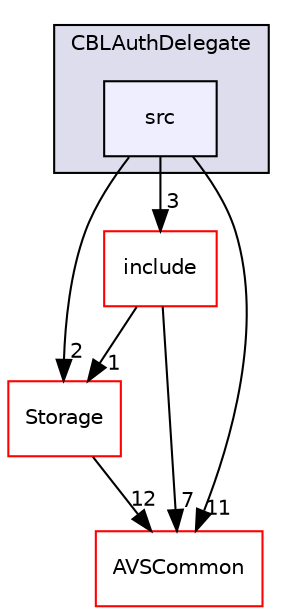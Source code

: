 digraph "/workplace/avs-device-sdk/SampleApp/Authorization/CBLAuthDelegate/src" {
  compound=true
  node [ fontsize="10", fontname="Helvetica"];
  edge [ labelfontsize="10", labelfontname="Helvetica"];
  subgraph clusterdir_394d140097375e95b03f61a9aaebbe14 {
    graph [ bgcolor="#ddddee", pencolor="black", label="CBLAuthDelegate" fontname="Helvetica", fontsize="10", URL="dir_394d140097375e95b03f61a9aaebbe14.html"]
  dir_84a78700764e47b4a66040dc2a64606c [shape=box, label="src", style="filled", fillcolor="#eeeeff", pencolor="black", URL="dir_84a78700764e47b4a66040dc2a64606c.html"];
  }
  dir_9dd8d0f9a49957230a9490745c7e4f43 [shape=box label="include" fillcolor="white" style="filled" color="red" URL="dir_9dd8d0f9a49957230a9490745c7e4f43.html"];
  dir_d29c5f5a2915d6c5388c9daae4f109c7 [shape=box label="Storage" fillcolor="white" style="filled" color="red" URL="dir_d29c5f5a2915d6c5388c9daae4f109c7.html"];
  dir_13e65effb2bde530b17b3d5eefcd0266 [shape=box label="AVSCommon" fillcolor="white" style="filled" color="red" URL="dir_13e65effb2bde530b17b3d5eefcd0266.html"];
  dir_84a78700764e47b4a66040dc2a64606c->dir_9dd8d0f9a49957230a9490745c7e4f43 [headlabel="3", labeldistance=1.5 headhref="dir_000281_000279.html"];
  dir_84a78700764e47b4a66040dc2a64606c->dir_d29c5f5a2915d6c5388c9daae4f109c7 [headlabel="2", labeldistance=1.5 headhref="dir_000281_000302.html"];
  dir_84a78700764e47b4a66040dc2a64606c->dir_13e65effb2bde530b17b3d5eefcd0266 [headlabel="11", labeldistance=1.5 headhref="dir_000281_000015.html"];
  dir_9dd8d0f9a49957230a9490745c7e4f43->dir_d29c5f5a2915d6c5388c9daae4f109c7 [headlabel="1", labeldistance=1.5 headhref="dir_000279_000302.html"];
  dir_9dd8d0f9a49957230a9490745c7e4f43->dir_13e65effb2bde530b17b3d5eefcd0266 [headlabel="7", labeldistance=1.5 headhref="dir_000279_000015.html"];
  dir_d29c5f5a2915d6c5388c9daae4f109c7->dir_13e65effb2bde530b17b3d5eefcd0266 [headlabel="12", labeldistance=1.5 headhref="dir_000302_000015.html"];
}
